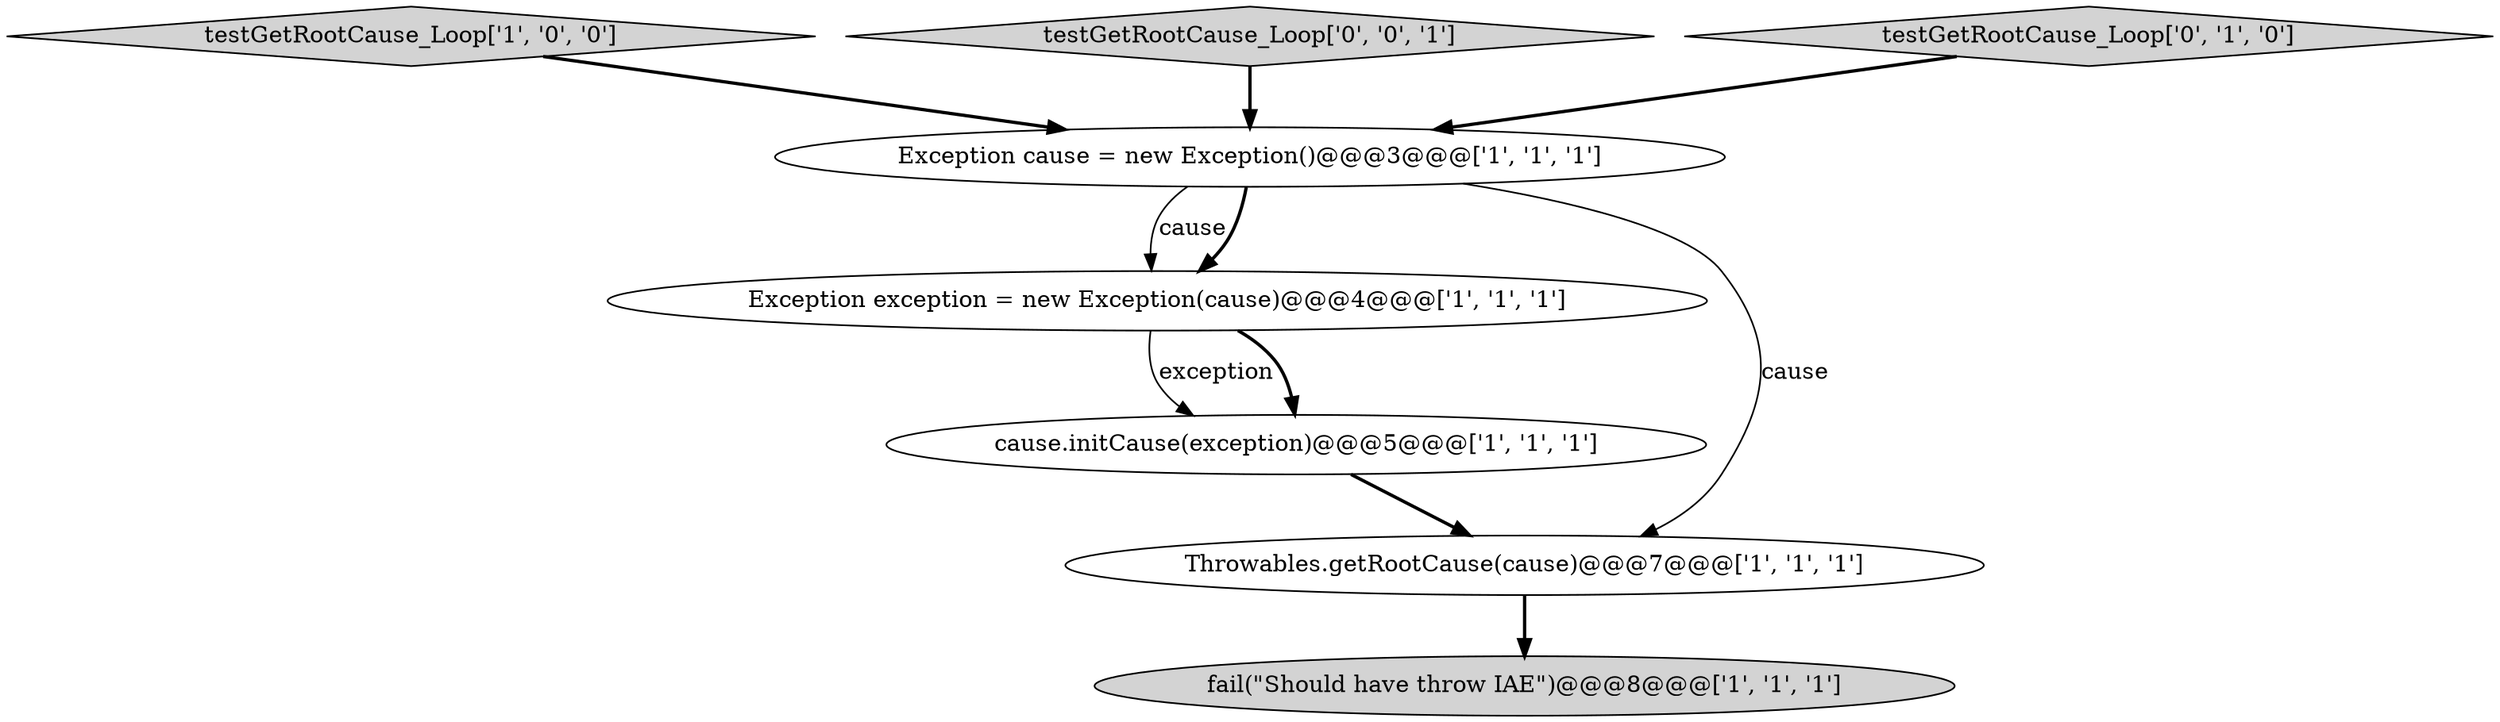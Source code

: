 digraph {
4 [style = filled, label = "fail(\"Should have throw IAE\")@@@8@@@['1', '1', '1']", fillcolor = lightgray, shape = ellipse image = "AAA0AAABBB1BBB"];
1 [style = filled, label = "Exception exception = new Exception(cause)@@@4@@@['1', '1', '1']", fillcolor = white, shape = ellipse image = "AAA0AAABBB1BBB"];
2 [style = filled, label = "Throwables.getRootCause(cause)@@@7@@@['1', '1', '1']", fillcolor = white, shape = ellipse image = "AAA0AAABBB1BBB"];
5 [style = filled, label = "testGetRootCause_Loop['1', '0', '0']", fillcolor = lightgray, shape = diamond image = "AAA0AAABBB1BBB"];
7 [style = filled, label = "testGetRootCause_Loop['0', '0', '1']", fillcolor = lightgray, shape = diamond image = "AAA0AAABBB3BBB"];
0 [style = filled, label = "cause.initCause(exception)@@@5@@@['1', '1', '1']", fillcolor = white, shape = ellipse image = "AAA0AAABBB1BBB"];
3 [style = filled, label = "Exception cause = new Exception()@@@3@@@['1', '1', '1']", fillcolor = white, shape = ellipse image = "AAA0AAABBB1BBB"];
6 [style = filled, label = "testGetRootCause_Loop['0', '1', '0']", fillcolor = lightgray, shape = diamond image = "AAA0AAABBB2BBB"];
5->3 [style = bold, label=""];
3->1 [style = solid, label="cause"];
6->3 [style = bold, label=""];
1->0 [style = solid, label="exception"];
1->0 [style = bold, label=""];
3->2 [style = solid, label="cause"];
3->1 [style = bold, label=""];
2->4 [style = bold, label=""];
7->3 [style = bold, label=""];
0->2 [style = bold, label=""];
}
